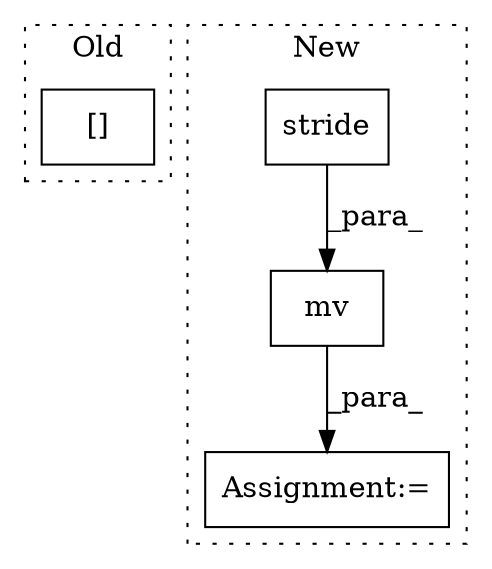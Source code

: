 digraph G {
subgraph cluster0 {
1 [label="[]" a="2" s="4487,4495" l="7,1" shape="box"];
label = "Old";
style="dotted";
}
subgraph cluster1 {
2 [label="stride" a="32" s="2616" l="8" shape="box"];
3 [label="mv" a="32" s="2661,2670" l="3,1" shape="box"];
4 [label="Assignment:=" a="7" s="2653" l="1" shape="box"];
label = "New";
style="dotted";
}
2 -> 3 [label="_para_"];
3 -> 4 [label="_para_"];
}